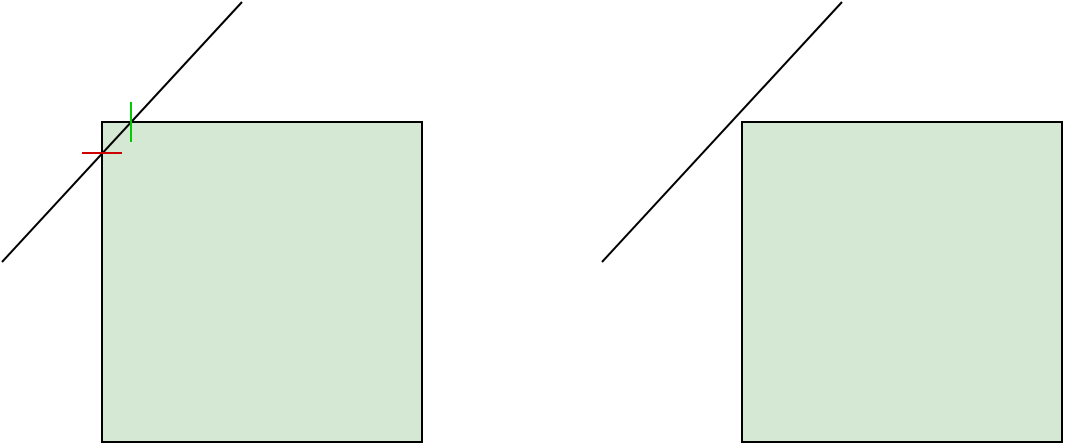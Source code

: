 <mxfile version="20.8.15" type="device"><diagram name="Page-1" id="ANFLdEL7EmiYiNV0Vz3L"><mxGraphModel dx="950" dy="676" grid="1" gridSize="10" guides="1" tooltips="1" connect="1" arrows="1" fold="1" page="1" pageScale="1" pageWidth="850" pageHeight="1100" math="0" shadow="0"><root><mxCell id="0"/><mxCell id="1" parent="0"/><mxCell id="UPrfEzNKU6t5kOMNQJUJ-1" value="" style="rounded=0;whiteSpace=wrap;html=1;fillColor=#d5e8d4;strokeColor=#000000;" vertex="1" parent="1"><mxGeometry x="160" y="280" width="160" height="160" as="geometry"/></mxCell><mxCell id="UPrfEzNKU6t5kOMNQJUJ-2" value="" style="endArrow=none;html=1;rounded=0;" edge="1" parent="1"><mxGeometry width="50" height="50" relative="1" as="geometry"><mxPoint x="110" y="350" as="sourcePoint"/><mxPoint x="230" y="220" as="targetPoint"/></mxGeometry></mxCell><mxCell id="UPrfEzNKU6t5kOMNQJUJ-6" value="" style="endArrow=none;html=1;rounded=0;strokeColor=#CC0000;" edge="1" parent="UPrfEzNKU6t5kOMNQJUJ-2"><mxGeometry width="50" height="50" relative="1" as="geometry"><mxPoint x="150" y="295.5" as="sourcePoint"/><mxPoint x="170" y="295.5" as="targetPoint"/></mxGeometry></mxCell><mxCell id="UPrfEzNKU6t5kOMNQJUJ-3" value="" style="rounded=0;whiteSpace=wrap;html=1;fillColor=#d5e8d4;strokeColor=#000000;" vertex="1" parent="1"><mxGeometry x="480" y="280" width="160" height="160" as="geometry"/></mxCell><mxCell id="UPrfEzNKU6t5kOMNQJUJ-4" value="" style="endArrow=none;html=1;rounded=0;" edge="1" parent="1"><mxGeometry width="50" height="50" relative="1" as="geometry"><mxPoint x="410" y="350" as="sourcePoint"/><mxPoint x="530" y="220" as="targetPoint"/></mxGeometry></mxCell><mxCell id="UPrfEzNKU6t5kOMNQJUJ-5" value="" style="endArrow=none;html=1;rounded=0;strokeColor=#00CC00;" edge="1" parent="1"><mxGeometry width="50" height="50" relative="1" as="geometry"><mxPoint x="174.5" y="290" as="sourcePoint"/><mxPoint x="174.5" y="270" as="targetPoint"/></mxGeometry></mxCell></root></mxGraphModel></diagram></mxfile>